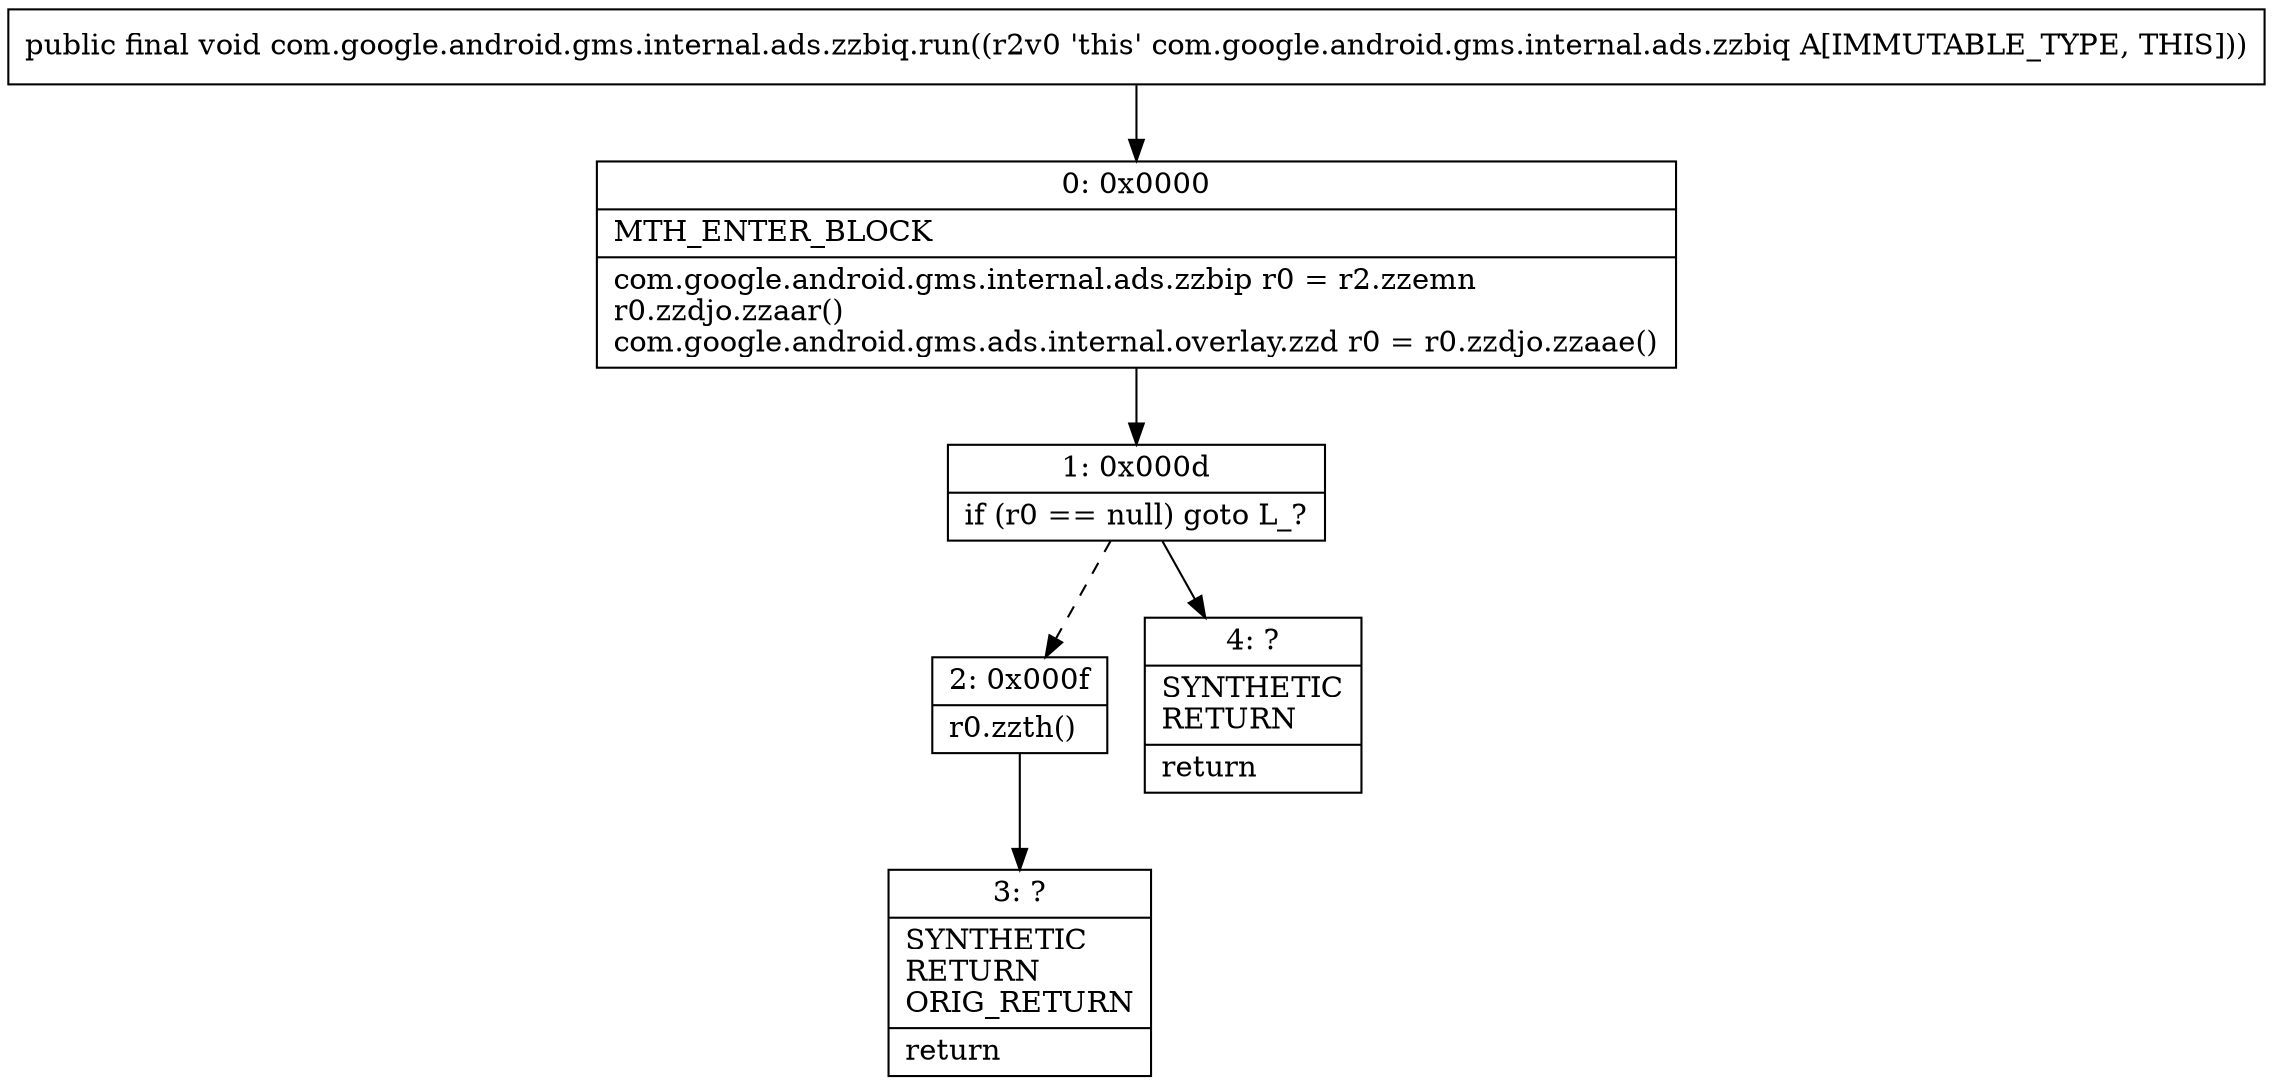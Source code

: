 digraph "CFG forcom.google.android.gms.internal.ads.zzbiq.run()V" {
Node_0 [shape=record,label="{0\:\ 0x0000|MTH_ENTER_BLOCK\l|com.google.android.gms.internal.ads.zzbip r0 = r2.zzemn\lr0.zzdjo.zzaar()\lcom.google.android.gms.ads.internal.overlay.zzd r0 = r0.zzdjo.zzaae()\l}"];
Node_1 [shape=record,label="{1\:\ 0x000d|if (r0 == null) goto L_?\l}"];
Node_2 [shape=record,label="{2\:\ 0x000f|r0.zzth()\l}"];
Node_3 [shape=record,label="{3\:\ ?|SYNTHETIC\lRETURN\lORIG_RETURN\l|return\l}"];
Node_4 [shape=record,label="{4\:\ ?|SYNTHETIC\lRETURN\l|return\l}"];
MethodNode[shape=record,label="{public final void com.google.android.gms.internal.ads.zzbiq.run((r2v0 'this' com.google.android.gms.internal.ads.zzbiq A[IMMUTABLE_TYPE, THIS])) }"];
MethodNode -> Node_0;
Node_0 -> Node_1;
Node_1 -> Node_2[style=dashed];
Node_1 -> Node_4;
Node_2 -> Node_3;
}

